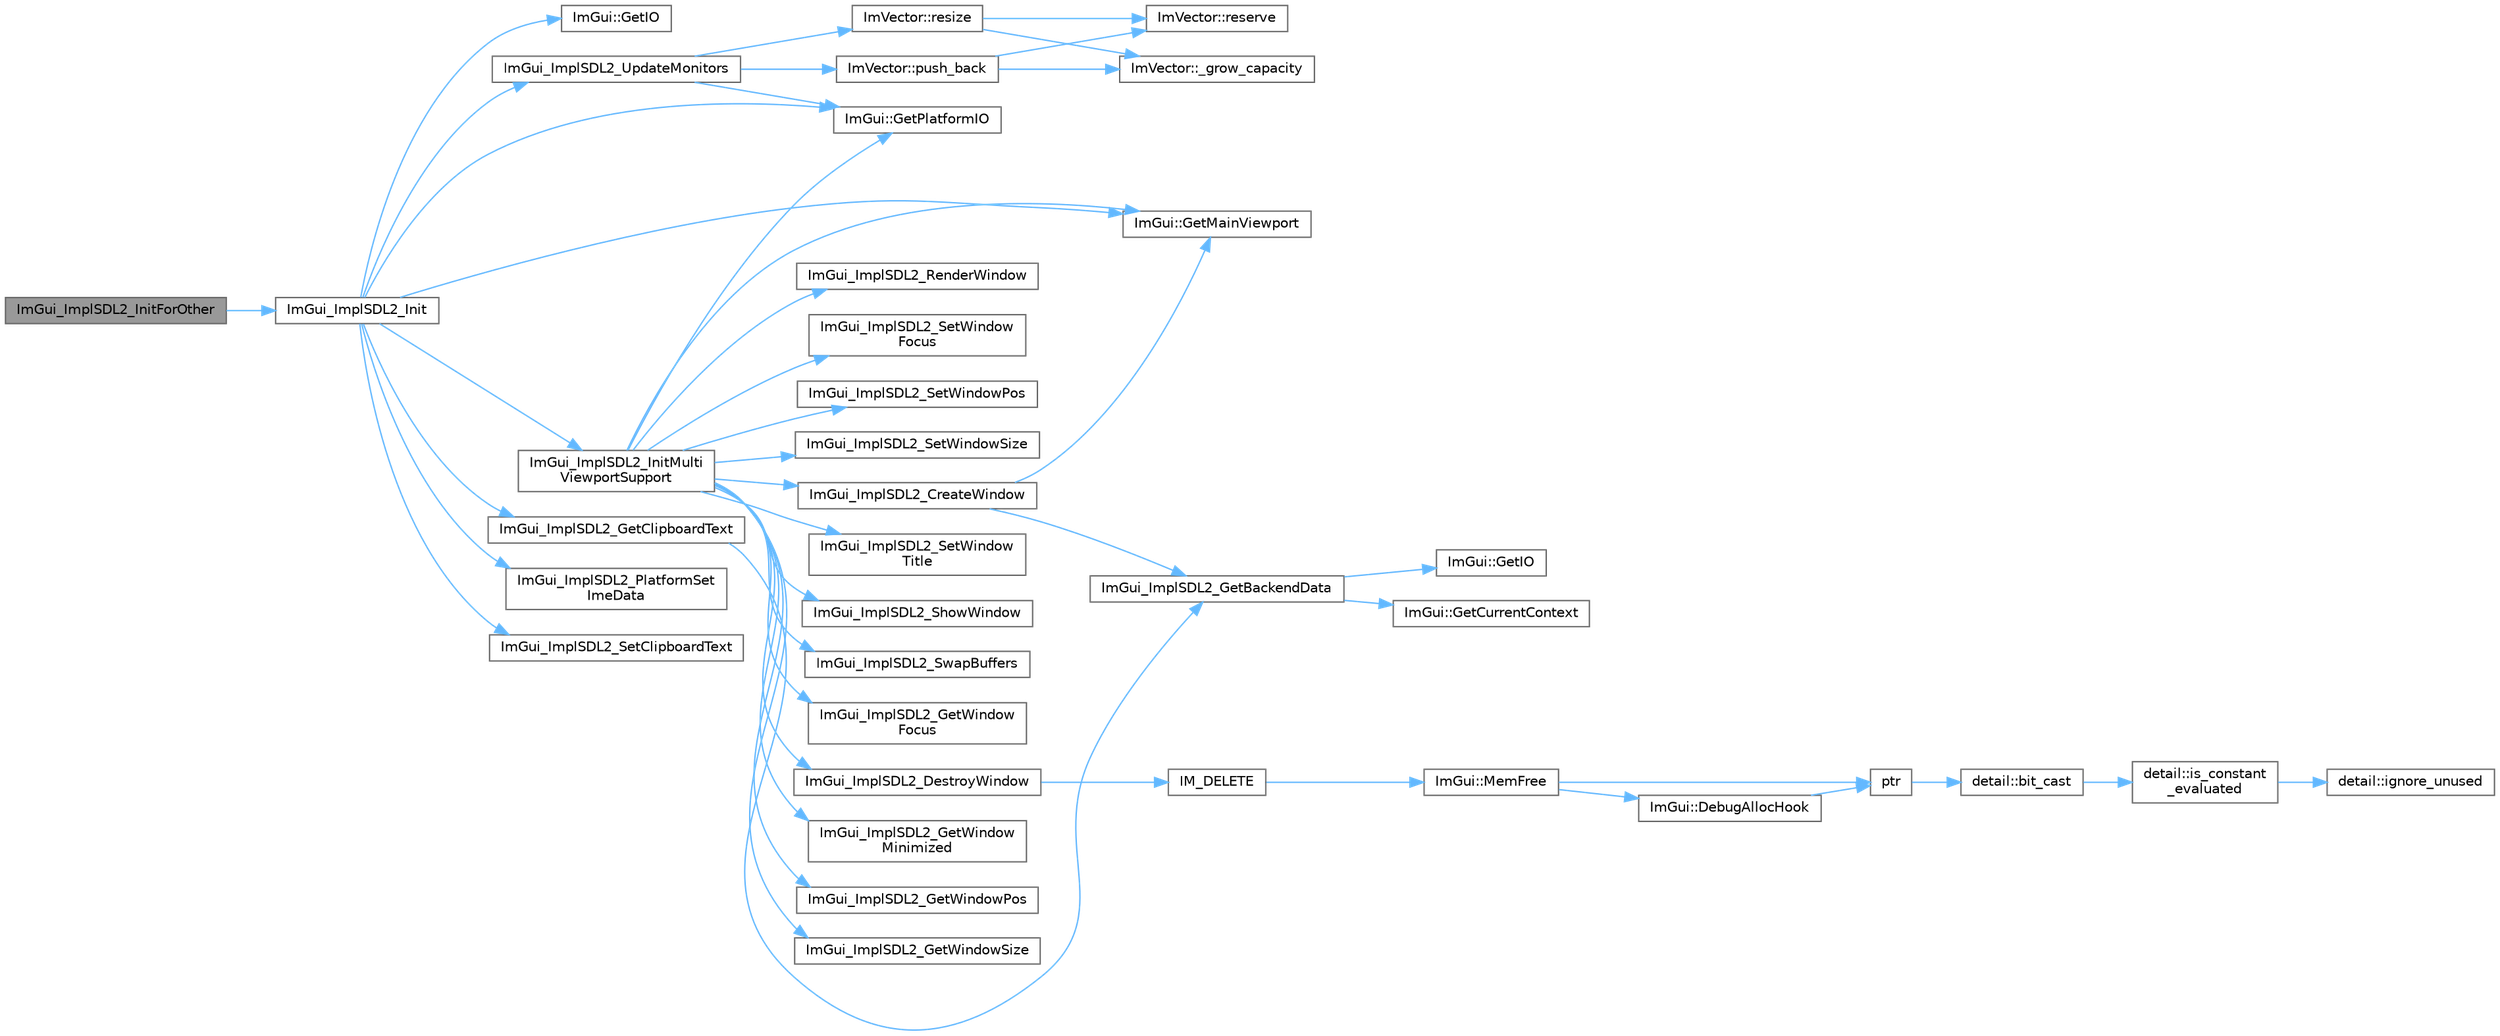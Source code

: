 digraph "ImGui_ImplSDL2_InitForOther"
{
 // LATEX_PDF_SIZE
  bgcolor="transparent";
  edge [fontname=Helvetica,fontsize=10,labelfontname=Helvetica,labelfontsize=10];
  node [fontname=Helvetica,fontsize=10,shape=box,height=0.2,width=0.4];
  rankdir="LR";
  Node1 [id="Node000001",label="ImGui_ImplSDL2_InitForOther",height=0.2,width=0.4,color="gray40", fillcolor="grey60", style="filled", fontcolor="black",tooltip=" "];
  Node1 -> Node2 [id="edge1_Node000001_Node000002",color="steelblue1",style="solid",tooltip=" "];
  Node2 [id="Node000002",label="ImGui_ImplSDL2_Init",height=0.2,width=0.4,color="grey40", fillcolor="white", style="filled",URL="$imgui__impl__sdl2_8cpp.html#ac75d0ee49db5d3cb894f9316392f5294",tooltip=" "];
  Node2 -> Node3 [id="edge2_Node000002_Node000003",color="steelblue1",style="solid",tooltip=" "];
  Node3 [id="Node000003",label="ImGui::GetIO",height=0.2,width=0.4,color="grey40", fillcolor="white", style="filled",URL="$namespace_im_gui.html#a3179e560812f878f3961ce803a5d9302",tooltip=" "];
  Node2 -> Node4 [id="edge3_Node000002_Node000004",color="steelblue1",style="solid",tooltip=" "];
  Node4 [id="Node000004",label="ImGui::GetMainViewport",height=0.2,width=0.4,color="grey40", fillcolor="white", style="filled",URL="$namespace_im_gui.html#a7bf620af1d66ee7d7b06701894d23e60",tooltip=" "];
  Node2 -> Node5 [id="edge4_Node000002_Node000005",color="steelblue1",style="solid",tooltip=" "];
  Node5 [id="Node000005",label="ImGui::GetPlatformIO",height=0.2,width=0.4,color="grey40", fillcolor="white", style="filled",URL="$namespace_im_gui.html#a3edc2b6129cbf1e8d247c6d03c344065",tooltip=" "];
  Node2 -> Node6 [id="edge5_Node000002_Node000006",color="steelblue1",style="solid",tooltip=" "];
  Node6 [id="Node000006",label="ImGui_ImplSDL2_GetClipboardText",height=0.2,width=0.4,color="grey40", fillcolor="white", style="filled",URL="$imgui__impl__sdl2_8cpp.html#a3c3299428b429e4612673be5474595e5",tooltip=" "];
  Node6 -> Node7 [id="edge6_Node000006_Node000007",color="steelblue1",style="solid",tooltip=" "];
  Node7 [id="Node000007",label="ImGui_ImplSDL2_GetBackendData",height=0.2,width=0.4,color="grey40", fillcolor="white", style="filled",URL="$imgui__impl__sdl2_8cpp.html#a4cbf777d0d8d67b4637ff3ba69b4a16a",tooltip=" "];
  Node7 -> Node8 [id="edge7_Node000007_Node000008",color="steelblue1",style="solid",tooltip=" "];
  Node8 [id="Node000008",label="ImGui::GetCurrentContext",height=0.2,width=0.4,color="grey40", fillcolor="white", style="filled",URL="$namespace_im_gui.html#af557a6de5538099a0f6047eb994bbf42",tooltip=" "];
  Node7 -> Node9 [id="edge8_Node000007_Node000009",color="steelblue1",style="solid",tooltip=" "];
  Node9 [id="Node000009",label="ImGui::GetIO",height=0.2,width=0.4,color="grey40", fillcolor="white", style="filled",URL="$namespace_im_gui.html#a7dea7d0530868f078324f14a308f0c3c",tooltip=" "];
  Node2 -> Node10 [id="edge9_Node000002_Node000010",color="steelblue1",style="solid",tooltip=" "];
  Node10 [id="Node000010",label="ImGui_ImplSDL2_InitMulti\lViewportSupport",height=0.2,width=0.4,color="grey40", fillcolor="white", style="filled",URL="$imgui__impl__sdl2_8cpp.html#a5c5359f63d79f25bd4401a461f2aaf8e",tooltip=" "];
  Node10 -> Node4 [id="edge10_Node000010_Node000004",color="steelblue1",style="solid",tooltip=" "];
  Node10 -> Node5 [id="edge11_Node000010_Node000005",color="steelblue1",style="solid",tooltip=" "];
  Node10 -> Node11 [id="edge12_Node000010_Node000011",color="steelblue1",style="solid",tooltip=" "];
  Node11 [id="Node000011",label="ImGui_ImplSDL2_CreateWindow",height=0.2,width=0.4,color="grey40", fillcolor="white", style="filled",URL="$imgui__impl__sdl2_8cpp.html#af128f25119229f46a9621a68deecde1a",tooltip=" "];
  Node11 -> Node4 [id="edge13_Node000011_Node000004",color="steelblue1",style="solid",tooltip=" "];
  Node11 -> Node7 [id="edge14_Node000011_Node000007",color="steelblue1",style="solid",tooltip=" "];
  Node10 -> Node12 [id="edge15_Node000010_Node000012",color="steelblue1",style="solid",tooltip=" "];
  Node12 [id="Node000012",label="ImGui_ImplSDL2_DestroyWindow",height=0.2,width=0.4,color="grey40", fillcolor="white", style="filled",URL="$imgui__impl__sdl2_8cpp.html#ab4447c50b033747745aa04a559731f7b",tooltip=" "];
  Node12 -> Node13 [id="edge16_Node000012_Node000013",color="steelblue1",style="solid",tooltip=" "];
  Node13 [id="Node000013",label="IM_DELETE",height=0.2,width=0.4,color="grey40", fillcolor="white", style="filled",URL="$imgui_8h.html#a3c856832c3fe1da8767a9353da3707e1",tooltip=" "];
  Node13 -> Node14 [id="edge17_Node000013_Node000014",color="steelblue1",style="solid",tooltip=" "];
  Node14 [id="Node000014",label="ImGui::MemFree",height=0.2,width=0.4,color="grey40", fillcolor="white", style="filled",URL="$namespace_im_gui.html#a269ec695c6e722ec3da85dae37f0675d",tooltip=" "];
  Node14 -> Node15 [id="edge18_Node000014_Node000015",color="steelblue1",style="solid",tooltip=" "];
  Node15 [id="Node000015",label="ImGui::DebugAllocHook",height=0.2,width=0.4,color="grey40", fillcolor="white", style="filled",URL="$namespace_im_gui.html#af81dc8d88fa2e5d0996163993f90ccf8",tooltip=" "];
  Node15 -> Node16 [id="edge19_Node000015_Node000016",color="steelblue1",style="solid",tooltip=" "];
  Node16 [id="Node000016",label="ptr",height=0.2,width=0.4,color="grey40", fillcolor="white", style="filled",URL="$spdlog_2include_2spdlog_2fmt_2bundled_2format_8h.html#adb6e274f8eb0b74b2865215e1b49c535",tooltip=" "];
  Node16 -> Node17 [id="edge20_Node000016_Node000017",color="steelblue1",style="solid",tooltip=" "];
  Node17 [id="Node000017",label="detail::bit_cast",height=0.2,width=0.4,color="grey40", fillcolor="white", style="filled",URL="$namespacedetail.html#a13855d666ae097f8d0343395183e3b47",tooltip=" "];
  Node17 -> Node18 [id="edge21_Node000017_Node000018",color="steelblue1",style="solid",tooltip=" "];
  Node18 [id="Node000018",label="detail::is_constant\l_evaluated",height=0.2,width=0.4,color="grey40", fillcolor="white", style="filled",URL="$namespacedetail.html#a75ed2634319883d038944529dbb954e2",tooltip=" "];
  Node18 -> Node19 [id="edge22_Node000018_Node000019",color="steelblue1",style="solid",tooltip=" "];
  Node19 [id="Node000019",label="detail::ignore_unused",height=0.2,width=0.4,color="grey40", fillcolor="white", style="filled",URL="$namespacedetail.html#a1fe84ebaf96215ce0665d95b3124c2df",tooltip=" "];
  Node14 -> Node16 [id="edge23_Node000014_Node000016",color="steelblue1",style="solid",tooltip=" "];
  Node10 -> Node20 [id="edge24_Node000010_Node000020",color="steelblue1",style="solid",tooltip=" "];
  Node20 [id="Node000020",label="ImGui_ImplSDL2_GetWindow\lFocus",height=0.2,width=0.4,color="grey40", fillcolor="white", style="filled",URL="$imgui__impl__sdl2_8cpp.html#ac8b1a51b521235baabdf287694b8a3f5",tooltip=" "];
  Node10 -> Node21 [id="edge25_Node000010_Node000021",color="steelblue1",style="solid",tooltip=" "];
  Node21 [id="Node000021",label="ImGui_ImplSDL2_GetWindow\lMinimized",height=0.2,width=0.4,color="grey40", fillcolor="white", style="filled",URL="$imgui__impl__sdl2_8cpp.html#a450d35b8a20893bcf23d90c622fea155",tooltip=" "];
  Node10 -> Node22 [id="edge26_Node000010_Node000022",color="steelblue1",style="solid",tooltip=" "];
  Node22 [id="Node000022",label="ImGui_ImplSDL2_GetWindowPos",height=0.2,width=0.4,color="grey40", fillcolor="white", style="filled",URL="$imgui__impl__sdl2_8cpp.html#a116455dc252e2eae16ec4323f1da76b6",tooltip=" "];
  Node10 -> Node23 [id="edge27_Node000010_Node000023",color="steelblue1",style="solid",tooltip=" "];
  Node23 [id="Node000023",label="ImGui_ImplSDL2_GetWindowSize",height=0.2,width=0.4,color="grey40", fillcolor="white", style="filled",URL="$imgui__impl__sdl2_8cpp.html#a215a3fbb41d5317df36e76b840c756a4",tooltip=" "];
  Node10 -> Node24 [id="edge28_Node000010_Node000024",color="steelblue1",style="solid",tooltip=" "];
  Node24 [id="Node000024",label="ImGui_ImplSDL2_RenderWindow",height=0.2,width=0.4,color="grey40", fillcolor="white", style="filled",URL="$imgui__impl__sdl2_8cpp.html#a7f0942a743cb0c789b99840003ba27bf",tooltip=" "];
  Node10 -> Node25 [id="edge29_Node000010_Node000025",color="steelblue1",style="solid",tooltip=" "];
  Node25 [id="Node000025",label="ImGui_ImplSDL2_SetWindow\lFocus",height=0.2,width=0.4,color="grey40", fillcolor="white", style="filled",URL="$imgui__impl__sdl2_8cpp.html#aadfa26dcdb584e991011ba8bff5ac1a3",tooltip=" "];
  Node10 -> Node26 [id="edge30_Node000010_Node000026",color="steelblue1",style="solid",tooltip=" "];
  Node26 [id="Node000026",label="ImGui_ImplSDL2_SetWindowPos",height=0.2,width=0.4,color="grey40", fillcolor="white", style="filled",URL="$imgui__impl__sdl2_8cpp.html#aff558d4253dafed28eec8e5dc0ab2a72",tooltip=" "];
  Node10 -> Node27 [id="edge31_Node000010_Node000027",color="steelblue1",style="solid",tooltip=" "];
  Node27 [id="Node000027",label="ImGui_ImplSDL2_SetWindowSize",height=0.2,width=0.4,color="grey40", fillcolor="white", style="filled",URL="$imgui__impl__sdl2_8cpp.html#a53507cb879d33d20f9af6d5398147a3b",tooltip=" "];
  Node10 -> Node28 [id="edge32_Node000010_Node000028",color="steelblue1",style="solid",tooltip=" "];
  Node28 [id="Node000028",label="ImGui_ImplSDL2_SetWindow\lTitle",height=0.2,width=0.4,color="grey40", fillcolor="white", style="filled",URL="$imgui__impl__sdl2_8cpp.html#afbdd26f176fd5d6adf02d7dae5007c87",tooltip=" "];
  Node10 -> Node29 [id="edge33_Node000010_Node000029",color="steelblue1",style="solid",tooltip=" "];
  Node29 [id="Node000029",label="ImGui_ImplSDL2_ShowWindow",height=0.2,width=0.4,color="grey40", fillcolor="white", style="filled",URL="$imgui__impl__sdl2_8cpp.html#a6c82bd4dedb9925c5412659586dd10ce",tooltip=" "];
  Node10 -> Node30 [id="edge34_Node000010_Node000030",color="steelblue1",style="solid",tooltip=" "];
  Node30 [id="Node000030",label="ImGui_ImplSDL2_SwapBuffers",height=0.2,width=0.4,color="grey40", fillcolor="white", style="filled",URL="$imgui__impl__sdl2_8cpp.html#ac953d0121ebc653b0938cebd2546b022",tooltip=" "];
  Node2 -> Node31 [id="edge35_Node000002_Node000031",color="steelblue1",style="solid",tooltip=" "];
  Node31 [id="Node000031",label="ImGui_ImplSDL2_PlatformSet\lImeData",height=0.2,width=0.4,color="grey40", fillcolor="white", style="filled",URL="$imgui__impl__sdl2_8cpp.html#aa531a9eda700085c5d1c54d564e0ae55",tooltip=" "];
  Node2 -> Node32 [id="edge36_Node000002_Node000032",color="steelblue1",style="solid",tooltip=" "];
  Node32 [id="Node000032",label="ImGui_ImplSDL2_SetClipboardText",height=0.2,width=0.4,color="grey40", fillcolor="white", style="filled",URL="$imgui__impl__sdl2_8cpp.html#a2c2911a3496c5a7239f2c5889ac9c3b2",tooltip=" "];
  Node2 -> Node33 [id="edge37_Node000002_Node000033",color="steelblue1",style="solid",tooltip=" "];
  Node33 [id="Node000033",label="ImGui_ImplSDL2_UpdateMonitors",height=0.2,width=0.4,color="grey40", fillcolor="white", style="filled",URL="$imgui__impl__sdl2_8cpp.html#aee3cb86ae119d8c5b03197b398498de6",tooltip=" "];
  Node33 -> Node5 [id="edge38_Node000033_Node000005",color="steelblue1",style="solid",tooltip=" "];
  Node33 -> Node34 [id="edge39_Node000033_Node000034",color="steelblue1",style="solid",tooltip=" "];
  Node34 [id="Node000034",label="ImVector::push_back",height=0.2,width=0.4,color="grey40", fillcolor="white", style="filled",URL="$struct_im_vector.html#aab5df48e0711a48bd12f3206e08c4108",tooltip=" "];
  Node34 -> Node35 [id="edge40_Node000034_Node000035",color="steelblue1",style="solid",tooltip=" "];
  Node35 [id="Node000035",label="ImVector::_grow_capacity",height=0.2,width=0.4,color="grey40", fillcolor="white", style="filled",URL="$struct_im_vector.html#a3a097635d464b1b70dc7d59996a88b28",tooltip=" "];
  Node34 -> Node36 [id="edge41_Node000034_Node000036",color="steelblue1",style="solid",tooltip=" "];
  Node36 [id="Node000036",label="ImVector::reserve",height=0.2,width=0.4,color="grey40", fillcolor="white", style="filled",URL="$struct_im_vector.html#a0f14f5736c3372157856eebb67123b75",tooltip=" "];
  Node33 -> Node37 [id="edge42_Node000033_Node000037",color="steelblue1",style="solid",tooltip=" "];
  Node37 [id="Node000037",label="ImVector::resize",height=0.2,width=0.4,color="grey40", fillcolor="white", style="filled",URL="$struct_im_vector.html#ac371dd62e56ae486b1a5038cf07eee56",tooltip=" "];
  Node37 -> Node35 [id="edge43_Node000037_Node000035",color="steelblue1",style="solid",tooltip=" "];
  Node37 -> Node36 [id="edge44_Node000037_Node000036",color="steelblue1",style="solid",tooltip=" "];
}
